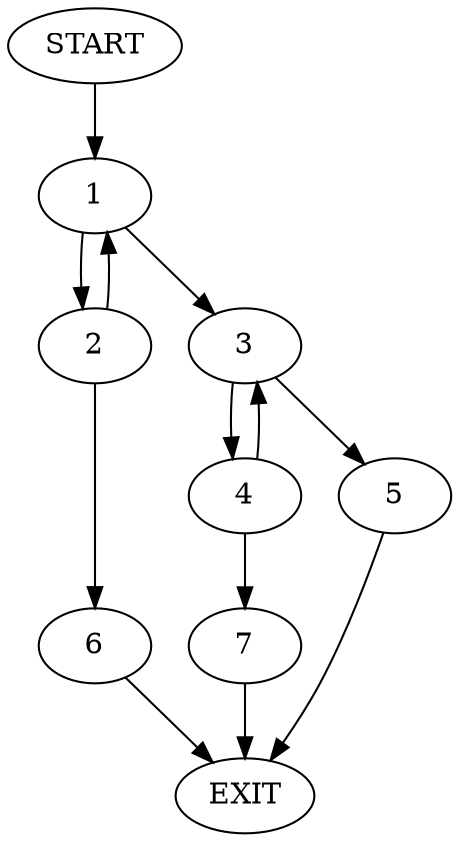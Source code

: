 digraph {
0 [label="START"]
8 [label="EXIT"]
0 -> 1
1 -> 2
1 -> 3
3 -> 4
3 -> 5
2 -> 1
2 -> 6
6 -> 8
5 -> 8
4 -> 7
4 -> 3
7 -> 8
}
